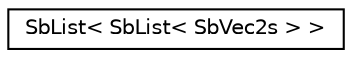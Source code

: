digraph "Graphical Class Hierarchy"
{
 // LATEX_PDF_SIZE
  edge [fontname="Helvetica",fontsize="10",labelfontname="Helvetica",labelfontsize="10"];
  node [fontname="Helvetica",fontsize="10",shape=record];
  rankdir="LR";
  Node0 [label="SbList\< SbList\< SbVec2s \> \>",height=0.2,width=0.4,color="black", fillcolor="white", style="filled",URL="$classSbList.html",tooltip=" "];
}
